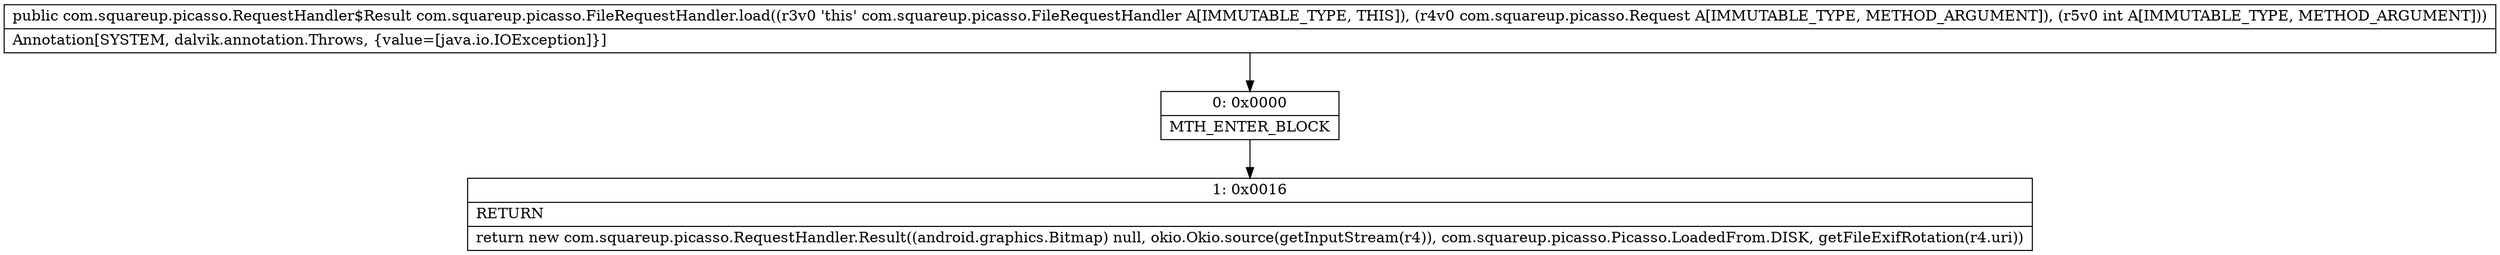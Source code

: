digraph "CFG forcom.squareup.picasso.FileRequestHandler.load(Lcom\/squareup\/picasso\/Request;I)Lcom\/squareup\/picasso\/RequestHandler$Result;" {
Node_0 [shape=record,label="{0\:\ 0x0000|MTH_ENTER_BLOCK\l}"];
Node_1 [shape=record,label="{1\:\ 0x0016|RETURN\l|return new com.squareup.picasso.RequestHandler.Result((android.graphics.Bitmap) null, okio.Okio.source(getInputStream(r4)), com.squareup.picasso.Picasso.LoadedFrom.DISK, getFileExifRotation(r4.uri))\l}"];
MethodNode[shape=record,label="{public com.squareup.picasso.RequestHandler$Result com.squareup.picasso.FileRequestHandler.load((r3v0 'this' com.squareup.picasso.FileRequestHandler A[IMMUTABLE_TYPE, THIS]), (r4v0 com.squareup.picasso.Request A[IMMUTABLE_TYPE, METHOD_ARGUMENT]), (r5v0 int A[IMMUTABLE_TYPE, METHOD_ARGUMENT]))  | Annotation[SYSTEM, dalvik.annotation.Throws, \{value=[java.io.IOException]\}]\l}"];
MethodNode -> Node_0;
Node_0 -> Node_1;
}

